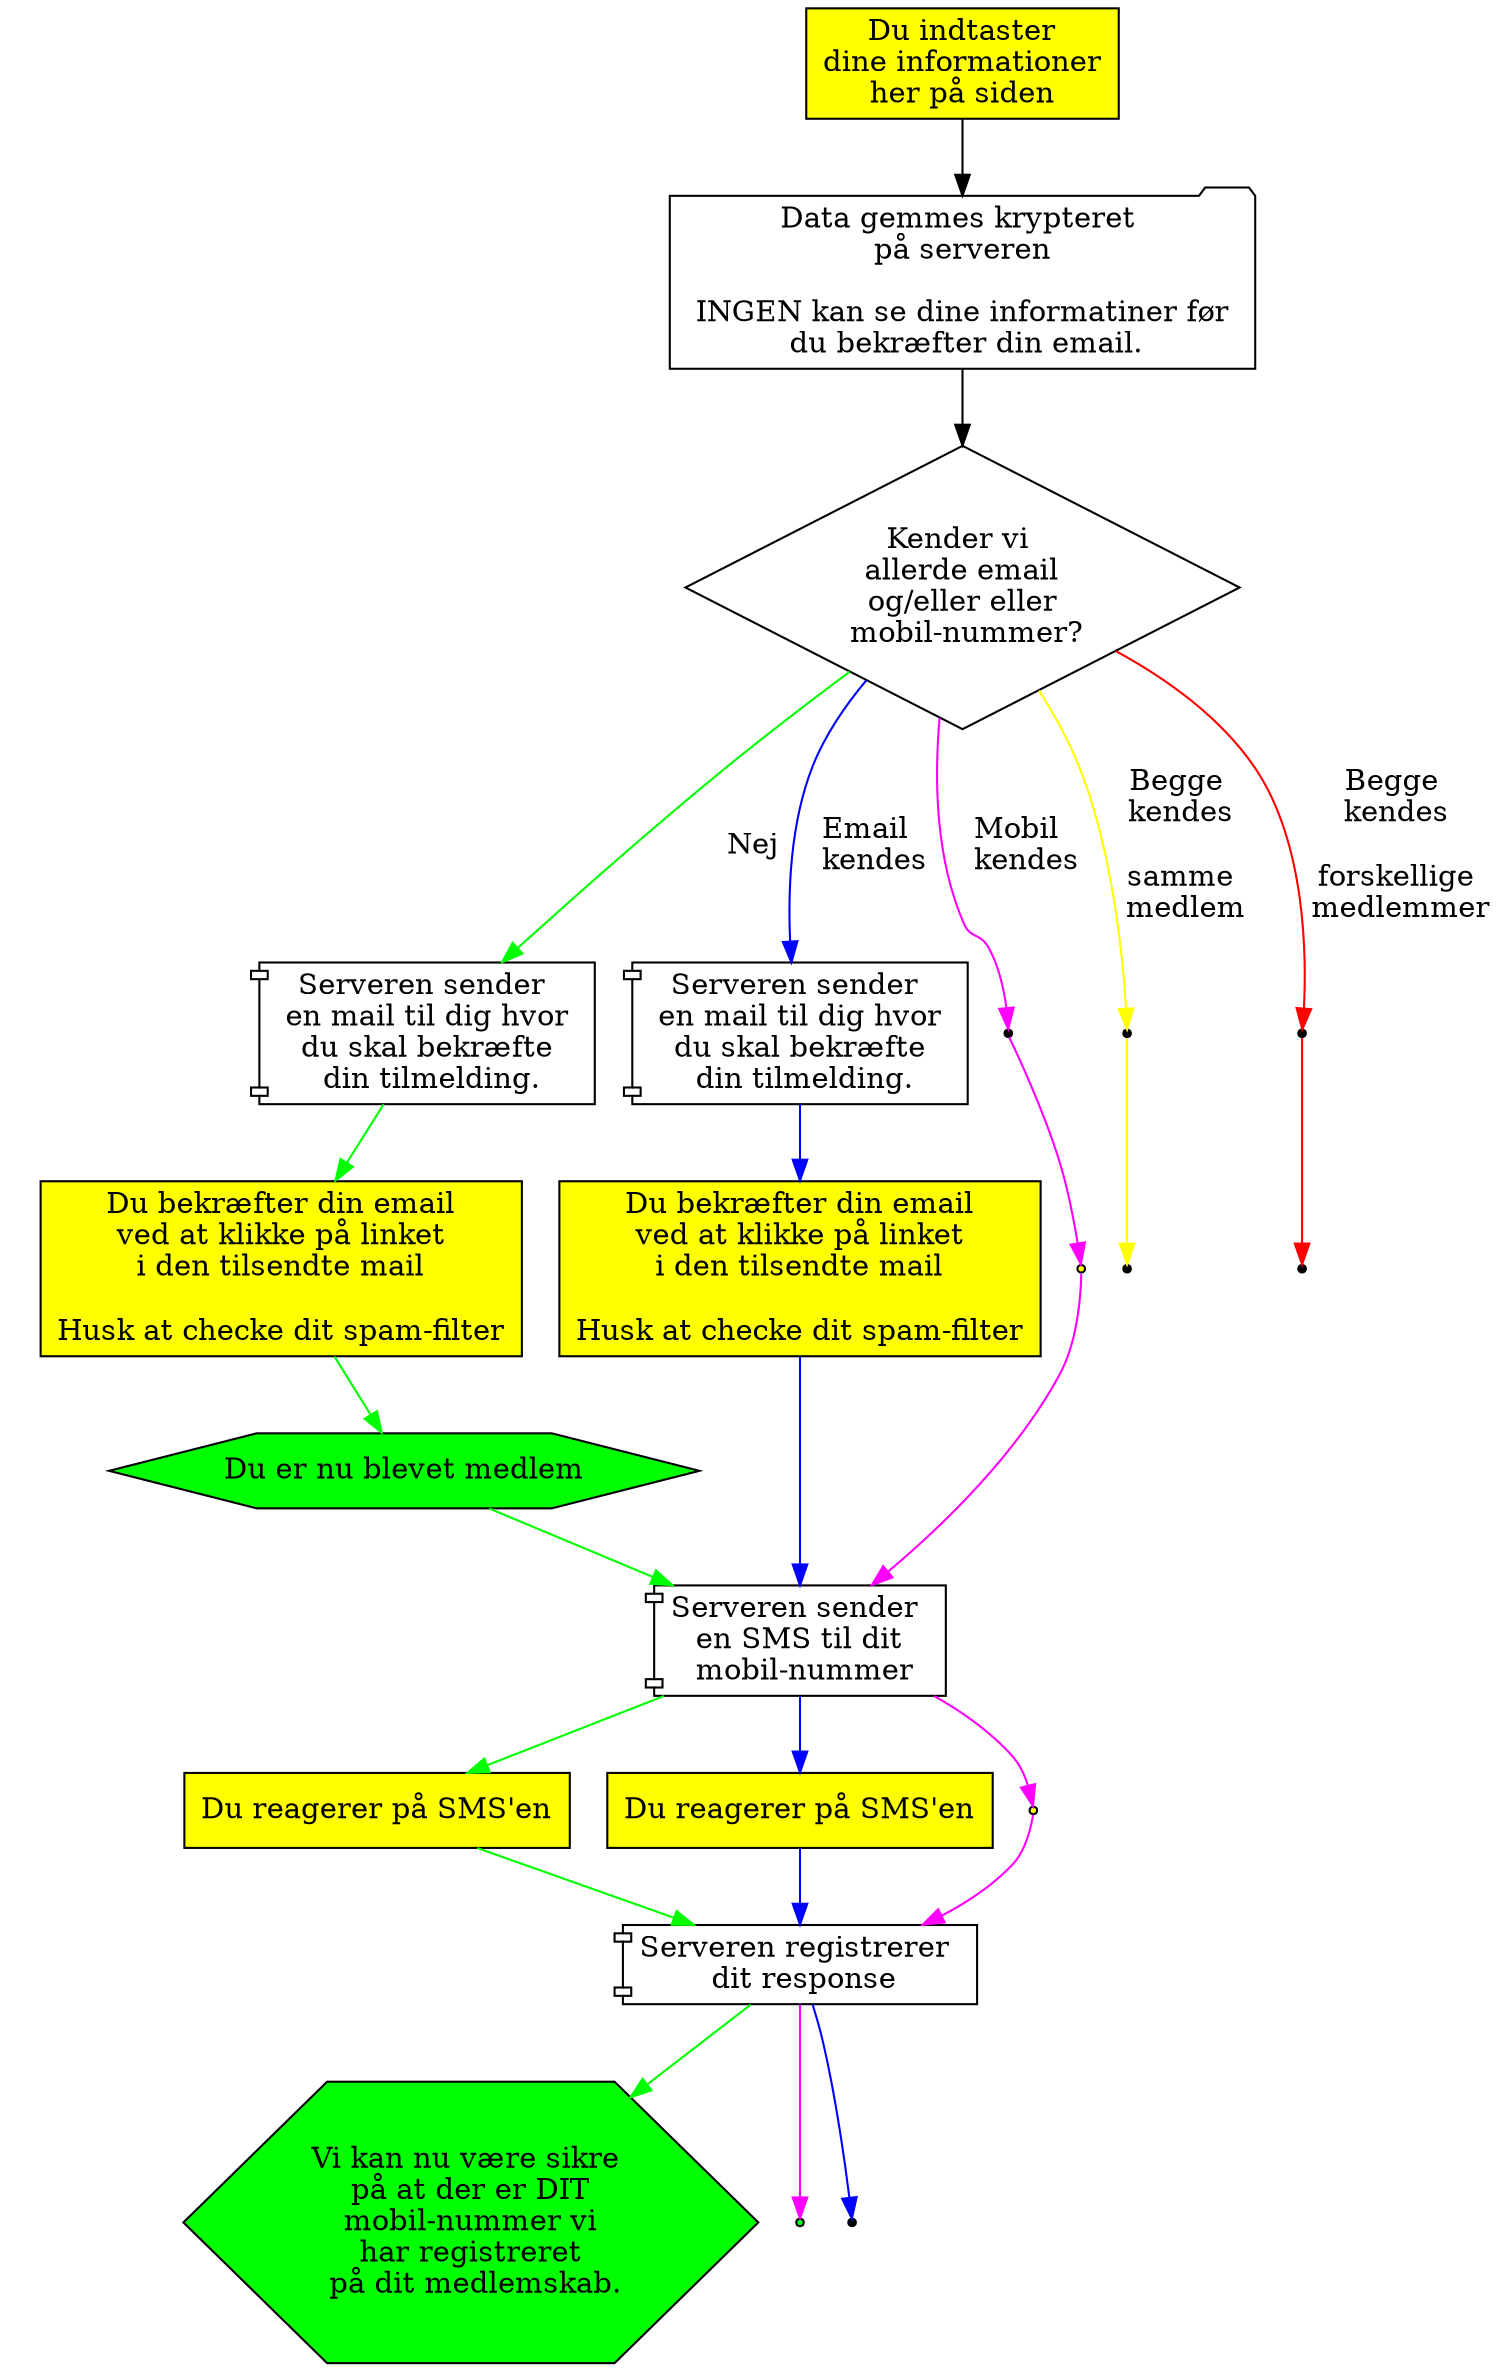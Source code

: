 digraph indmeldelse {
  { # Dine handlinger
    node [ shape=box style=filled fillcolor=yellow ];
    indtast                [label="Du indtaster\ndine informationer\nher på siden"];
    subgraph cluster_server_sender_email {
      style=invis;
      node                 [label="Du bekræfter din email\nved at klikke på linket\ni den tilsendte mail\n\nHusk at checke dit spam-filter"];
      confirm_email_nyt_medlem;
      confirm_email_email_known;
      confirm_email_mobil_known [shape=point];
    }
    subgraph cluster_server_sender_sms {
      style=invis;
      node                 [label="Du reagerer på SMS'en"];
      confirm_sms_nyt_medlem;
      confirm_sms_email_known;
      confirm_sms_mobil_known [shape=point];
    }
  }
  send_tilmelding        [shape=folder label="Data gemmes krypteret \n på serveren \n \n INGEN kan se dine informatiner før \n du bekræfter din email."];
  { # Server-aktiviteter
    node [shape=component];
    subgraph cluster_server_sender_email {
      style=invis;
      node                 [label="Serveren sender \n en mail til dig hvor \n du skal bekræfte \n din tilmelding."];
      server_sender_emai_nyt_medlem;
      server_sender_email_email_known;
      server_sender_email_mobil_known [shape=point];
    }
    server_sender_sms [label="Serveren sender \n en SMS til dit \n mobil-nummer"];
    sms_confirmed     [label="Serveren registrerer \n dit response"];
  }
  { # Results
    node [shape=hexagon   style=filled fillcolor=green ];
    du_biver_medlem        [label="Du er nu blevet medlem"];
    mobile_ok              [label="Vi kan nu være sikre \n på at der er DIT \n mobil-nummer vi \n har registreret \n på dit medlemskab."]; 
    email_added            [label="Den nye \n ekstra email er \n registreret." shape=point];
  }
  { # Valg
    node [shape=diamond];
    findes_allerede        [label="Kender vi \n allerde email \n og/eller eller \n mobil-nummer?"];
  }

  node [shape=point];

  indtast -> send_tilmelding -> findes_allerede;
  {
    edge [color=green];
                                findes_allerede -> server_sender_emai_nyt_medlem   [label="Nej"];
                                                   server_sender_emai_nyt_medlem   -> confirm_email_nyt_medlem  -> du_biver_medlem ->
                                                   server_sender_sms    -> confirm_sms_nyt_medlem    -> sms_confirmed  -> mobile_ok;
  }
  {
    edge [color=blue];
                                findes_allerede -> server_sender_email_email_known [label="Email \n kendes"];
                                                   server_sender_email_email_known -> confirm_email_email_known ->
                                                   server_sender_sms   -> confirm_sms_email_known   -> sms_confirmed -> mobil_ok;
  }
  {
    edge [color=magenta];
                                findes_allerede -> server_sender_email_mobil_known [label="Mobil \n kendes"];
                                                   server_sender_email_mobil_known -> confirm_email_mobil_known ->
                                                   server_sender_sms   -> confirm_sms_mobil_known   -> sms_confirmed -> email_added;
  }
  {
    edge [color=yellow];
                                findes_allerede-> samme_member                     [label="Begge \n kendes \n\n samme \n medlem"];
                                                  samme_member                     -> already_member_email;
  }
  {
    edge [color=red];
                                findes_allerede-> different_members                [label="Begge \n kendes \n\n forskellige \n medlemmer"];
                                                  different_members                -> diffierent_members_email;
  }
}
